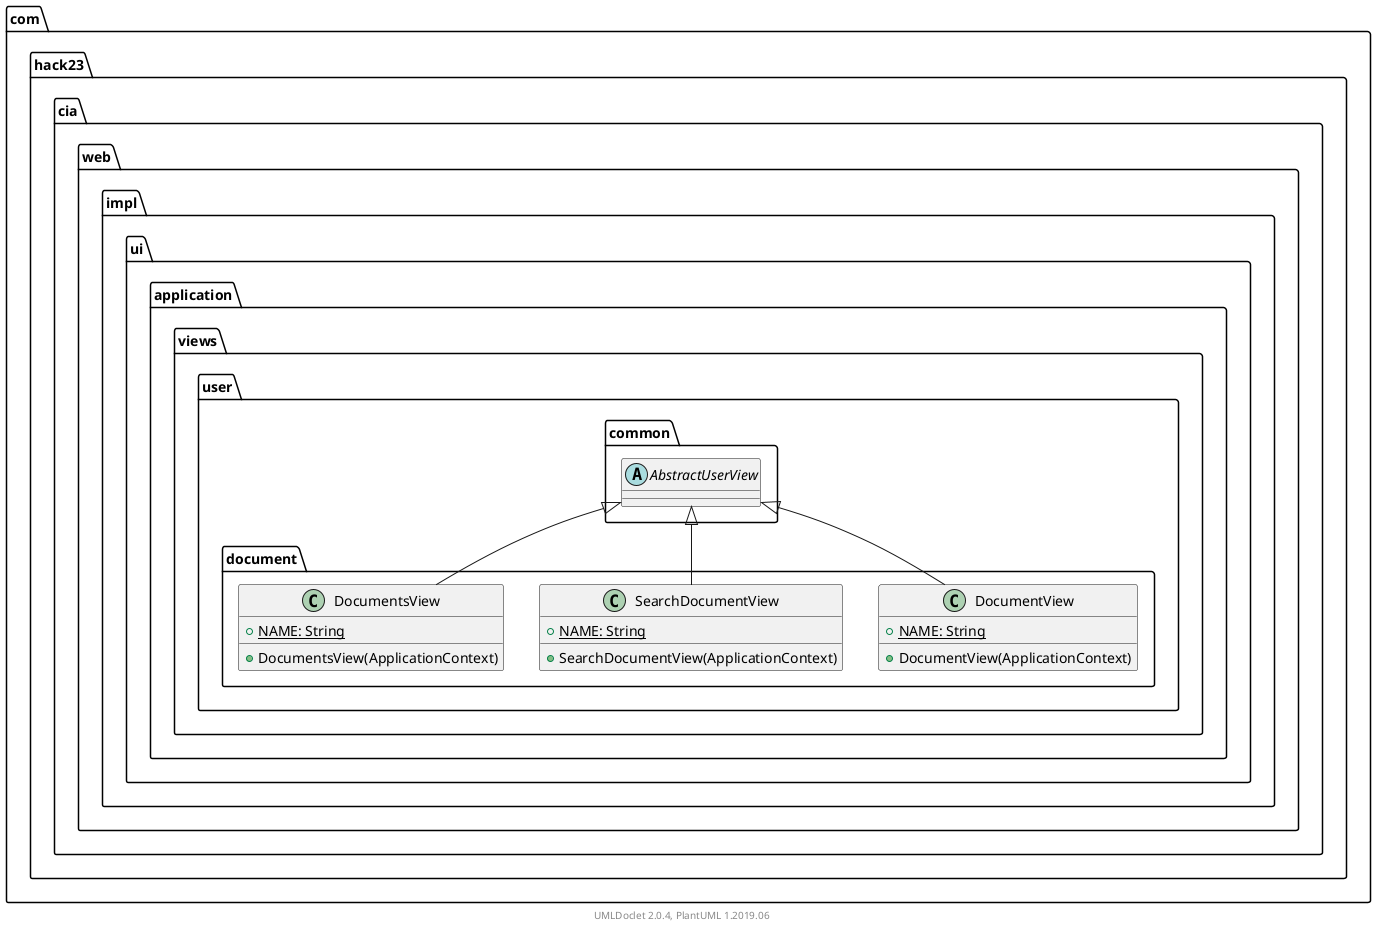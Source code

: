 @startuml
    namespace com.hack23.cia.web.impl.ui.application.views.user.document {

        class DocumentView [[DocumentView.html]] {
            {static} +NAME: String
            +DocumentView(ApplicationContext)
        }

        class SearchDocumentView [[SearchDocumentView.html]] {
            {static} +NAME: String
            +SearchDocumentView(ApplicationContext)
        }

        class DocumentsView [[DocumentsView.html]] {
            {static} +NAME: String
            +DocumentsView(ApplicationContext)
        }

        com.hack23.cia.web.impl.ui.application.views.user.common.AbstractUserView <|-- DocumentView
        com.hack23.cia.web.impl.ui.application.views.user.common.AbstractUserView <|-- SearchDocumentView
        com.hack23.cia.web.impl.ui.application.views.user.common.AbstractUserView <|-- DocumentsView
    }

    namespace com.hack23.cia.web.impl.ui.application.views.user.common {
        abstract class AbstractUserView [[../common/AbstractUserView.html]] {
        }
    }

    center footer UMLDoclet 2.0.4, PlantUML 1.2019.06
@enduml
